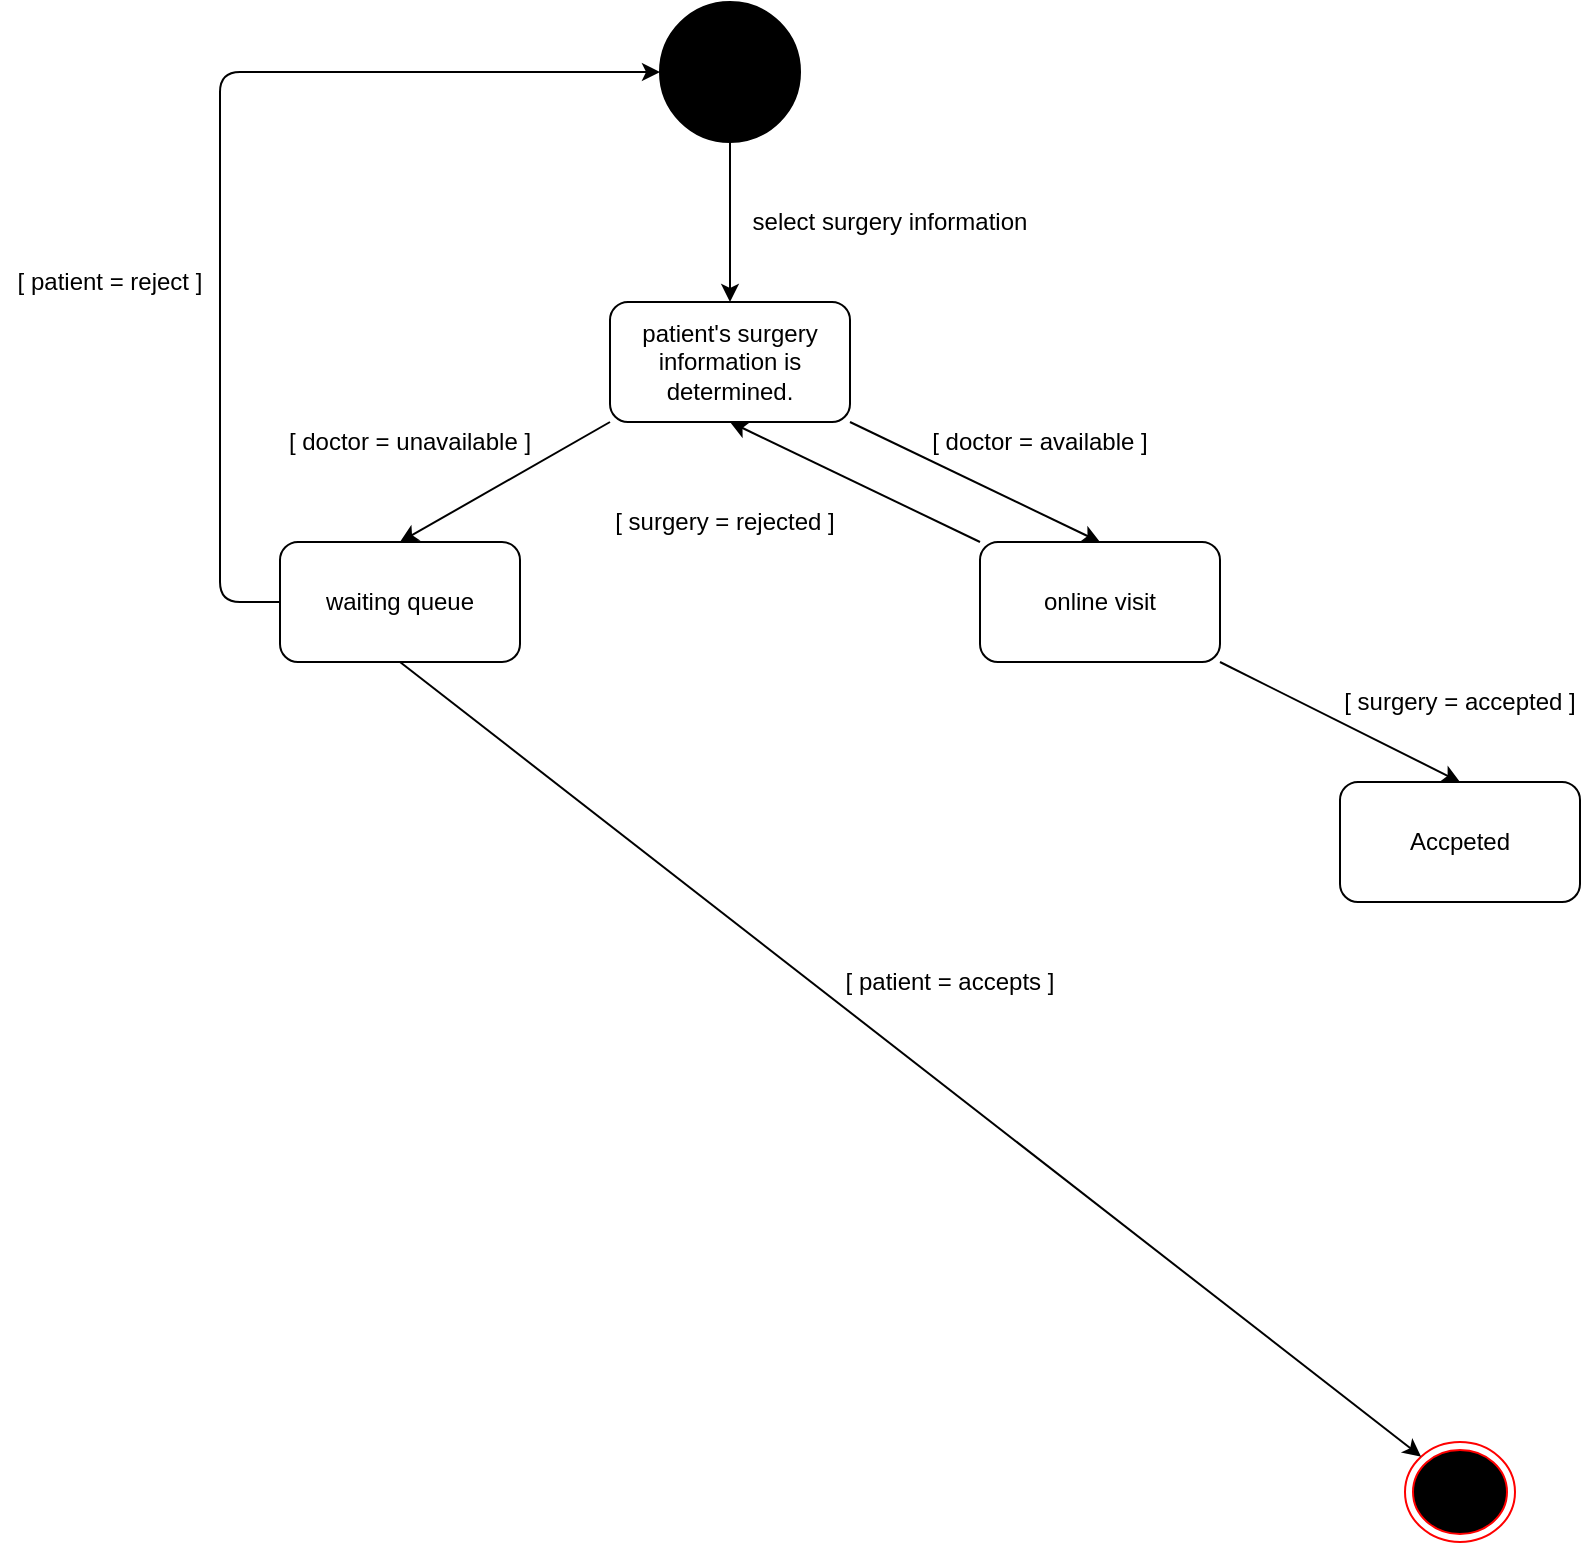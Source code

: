 <mxfile version="12.4.2" type="device" pages="1"><diagram id="c5cTgcAtGElOM9iD5x_S" name="Page-1"><mxGraphModel dx="1355" dy="729" grid="1" gridSize="10" guides="1" tooltips="1" connect="1" arrows="1" fold="1" page="1" pageScale="1" pageWidth="850" pageHeight="1100" math="0" shadow="0"><root><mxCell id="0"/><mxCell id="1" parent="0"/><mxCell id="tSpEjb2bcjFRHwfGGH_x-11" value="" style="ellipse;whiteSpace=wrap;html=1;aspect=fixed;strokeColor=#000000;fillColor=#000000;" vertex="1" parent="1"><mxGeometry x="360" y="80" width="70" height="70" as="geometry"/></mxCell><mxCell id="tSpEjb2bcjFRHwfGGH_x-12" value="" style="endArrow=classic;html=1;exitX=0.5;exitY=1;exitDx=0;exitDy=0;entryX=0.5;entryY=0;entryDx=0;entryDy=0;" edge="1" parent="1" source="tSpEjb2bcjFRHwfGGH_x-11" target="tSpEjb2bcjFRHwfGGH_x-14"><mxGeometry width="50" height="50" relative="1" as="geometry"><mxPoint x="380" y="320" as="sourcePoint"/><mxPoint x="395" y="250" as="targetPoint"/></mxGeometry></mxCell><mxCell id="tSpEjb2bcjFRHwfGGH_x-13" value="select surgery information" style="text;html=1;strokeColor=none;fillColor=none;align=center;verticalAlign=middle;whiteSpace=wrap;rounded=0;" vertex="1" parent="1"><mxGeometry x="400" y="180" width="150" height="20" as="geometry"/></mxCell><mxCell id="tSpEjb2bcjFRHwfGGH_x-14" value="patient's surgery information is determined." style="rounded=1;whiteSpace=wrap;html=1;strokeColor=#000000;fillColor=#FFFFFF;" vertex="1" parent="1"><mxGeometry x="335" y="230" width="120" height="60" as="geometry"/></mxCell><mxCell id="tSpEjb2bcjFRHwfGGH_x-15" style="edgeStyle=orthogonalEdgeStyle;rounded=0;orthogonalLoop=1;jettySize=auto;html=1;exitX=0.5;exitY=1;exitDx=0;exitDy=0;" edge="1" parent="1" source="tSpEjb2bcjFRHwfGGH_x-14" target="tSpEjb2bcjFRHwfGGH_x-14"><mxGeometry relative="1" as="geometry"/></mxCell><mxCell id="tSpEjb2bcjFRHwfGGH_x-16" value="" style="endArrow=classic;html=1;exitX=1;exitY=1;exitDx=0;exitDy=0;entryX=0.5;entryY=0;entryDx=0;entryDy=0;" edge="1" parent="1" source="tSpEjb2bcjFRHwfGGH_x-14" target="tSpEjb2bcjFRHwfGGH_x-18"><mxGeometry width="50" height="50" relative="1" as="geometry"><mxPoint x="520" y="400" as="sourcePoint"/><mxPoint x="570" y="350" as="targetPoint"/></mxGeometry></mxCell><mxCell id="tSpEjb2bcjFRHwfGGH_x-17" value="[ doctor = available ]" style="text;html=1;strokeColor=none;fillColor=none;align=center;verticalAlign=middle;whiteSpace=wrap;rounded=0;" vertex="1" parent="1"><mxGeometry x="480" y="290" width="140" height="20" as="geometry"/></mxCell><mxCell id="tSpEjb2bcjFRHwfGGH_x-18" value="online visit" style="rounded=1;whiteSpace=wrap;html=1;strokeColor=#000000;fillColor=#FFFFFF;" vertex="1" parent="1"><mxGeometry x="520" y="350" width="120" height="60" as="geometry"/></mxCell><mxCell id="tSpEjb2bcjFRHwfGGH_x-19" value="" style="endArrow=classic;html=1;exitX=0;exitY=1;exitDx=0;exitDy=0;entryX=0.5;entryY=0;entryDx=0;entryDy=0;" edge="1" parent="1" source="tSpEjb2bcjFRHwfGGH_x-14" target="tSpEjb2bcjFRHwfGGH_x-20"><mxGeometry width="50" height="50" relative="1" as="geometry"><mxPoint x="360" y="410" as="sourcePoint"/><mxPoint x="210" y="350" as="targetPoint"/></mxGeometry></mxCell><mxCell id="tSpEjb2bcjFRHwfGGH_x-20" value="waiting queue" style="rounded=1;whiteSpace=wrap;html=1;strokeColor=#000000;fillColor=#FFFFFF;" vertex="1" parent="1"><mxGeometry x="170" y="350" width="120" height="60" as="geometry"/></mxCell><mxCell id="tSpEjb2bcjFRHwfGGH_x-21" value="[ doctor = unavailable ]" style="text;html=1;strokeColor=none;fillColor=none;align=center;verticalAlign=middle;whiteSpace=wrap;rounded=0;" vertex="1" parent="1"><mxGeometry x="170" y="290" width="130" height="20" as="geometry"/></mxCell><mxCell id="tSpEjb2bcjFRHwfGGH_x-22" value="" style="endArrow=classic;html=1;exitX=1;exitY=1;exitDx=0;exitDy=0;entryX=0.5;entryY=0;entryDx=0;entryDy=0;" edge="1" parent="1" source="tSpEjb2bcjFRHwfGGH_x-18" target="tSpEjb2bcjFRHwfGGH_x-23"><mxGeometry width="50" height="50" relative="1" as="geometry"><mxPoint x="660" y="510" as="sourcePoint"/><mxPoint x="750" y="480" as="targetPoint"/></mxGeometry></mxCell><mxCell id="tSpEjb2bcjFRHwfGGH_x-23" value="Accpeted" style="rounded=1;whiteSpace=wrap;html=1;strokeColor=#000000;fillColor=#FFFFFF;" vertex="1" parent="1"><mxGeometry x="700" y="470" width="120" height="60" as="geometry"/></mxCell><mxCell id="tSpEjb2bcjFRHwfGGH_x-24" value="[ surgery = accepted ]" style="text;html=1;strokeColor=none;fillColor=none;align=center;verticalAlign=middle;whiteSpace=wrap;rounded=0;" vertex="1" parent="1"><mxGeometry x="695" y="420" width="130" height="20" as="geometry"/></mxCell><mxCell id="tSpEjb2bcjFRHwfGGH_x-27" value="" style="ellipse;html=1;shape=endState;fillColor=#000000;strokeColor=#ff0000;" vertex="1" parent="1"><mxGeometry x="732.5" y="800" width="55" height="50" as="geometry"/></mxCell><mxCell id="tSpEjb2bcjFRHwfGGH_x-29" value="" style="endArrow=classic;html=1;exitX=0;exitY=0;exitDx=0;exitDy=0;entryX=0.5;entryY=1;entryDx=0;entryDy=0;" edge="1" parent="1" source="tSpEjb2bcjFRHwfGGH_x-18" target="tSpEjb2bcjFRHwfGGH_x-14"><mxGeometry width="50" height="50" relative="1" as="geometry"><mxPoint x="440" y="520" as="sourcePoint"/><mxPoint x="490" y="470" as="targetPoint"/></mxGeometry></mxCell><mxCell id="tSpEjb2bcjFRHwfGGH_x-30" value="[ surgery = rejected ]" style="text;html=1;strokeColor=none;fillColor=none;align=center;verticalAlign=middle;whiteSpace=wrap;rounded=0;" vertex="1" parent="1"><mxGeometry x="330" y="330" width="125" height="20" as="geometry"/></mxCell><mxCell id="tSpEjb2bcjFRHwfGGH_x-33" value="[ patient = accepts ]" style="text;html=1;strokeColor=none;fillColor=none;align=center;verticalAlign=middle;whiteSpace=wrap;rounded=0;" vertex="1" parent="1"><mxGeometry x="450" y="560" width="110" height="20" as="geometry"/></mxCell><mxCell id="tSpEjb2bcjFRHwfGGH_x-36" value="" style="endArrow=classic;html=1;exitX=0.5;exitY=1;exitDx=0;exitDy=0;entryX=0;entryY=0;entryDx=0;entryDy=0;" edge="1" parent="1" source="tSpEjb2bcjFRHwfGGH_x-20" target="tSpEjb2bcjFRHwfGGH_x-27"><mxGeometry width="50" height="50" relative="1" as="geometry"><mxPoint x="260" y="590" as="sourcePoint"/><mxPoint x="310" y="540" as="targetPoint"/></mxGeometry></mxCell><mxCell id="tSpEjb2bcjFRHwfGGH_x-37" value="" style="endArrow=classic;html=1;exitX=0;exitY=0.5;exitDx=0;exitDy=0;entryX=0;entryY=0.5;entryDx=0;entryDy=0;" edge="1" parent="1" source="tSpEjb2bcjFRHwfGGH_x-20" target="tSpEjb2bcjFRHwfGGH_x-11"><mxGeometry width="50" height="50" relative="1" as="geometry"><mxPoint x="30" y="360" as="sourcePoint"/><mxPoint x="80" y="120" as="targetPoint"/><Array as="points"><mxPoint x="140" y="380"/><mxPoint x="140" y="115"/></Array></mxGeometry></mxCell><mxCell id="tSpEjb2bcjFRHwfGGH_x-38" value="[ patient = reject ]" style="text;html=1;strokeColor=none;fillColor=none;align=center;verticalAlign=middle;whiteSpace=wrap;rounded=0;" vertex="1" parent="1"><mxGeometry x="30" y="210" width="110" height="20" as="geometry"/></mxCell></root></mxGraphModel></diagram></mxfile>